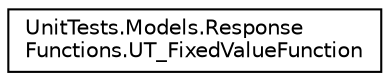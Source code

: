 digraph "Graphical Class Hierarchy"
{
 // LATEX_PDF_SIZE
  edge [fontname="Helvetica",fontsize="10",labelfontname="Helvetica",labelfontsize="10"];
  node [fontname="Helvetica",fontsize="10",shape=record];
  rankdir="LR";
  Node0 [label="UnitTests.Models.Response\lFunctions.UT_FixedValueFunction",height=0.2,width=0.4,color="black", fillcolor="white", style="filled",URL="$class_unit_tests_1_1_models_1_1_response_functions_1_1_u_t___fixed_value_function.html",tooltip=" "];
}

